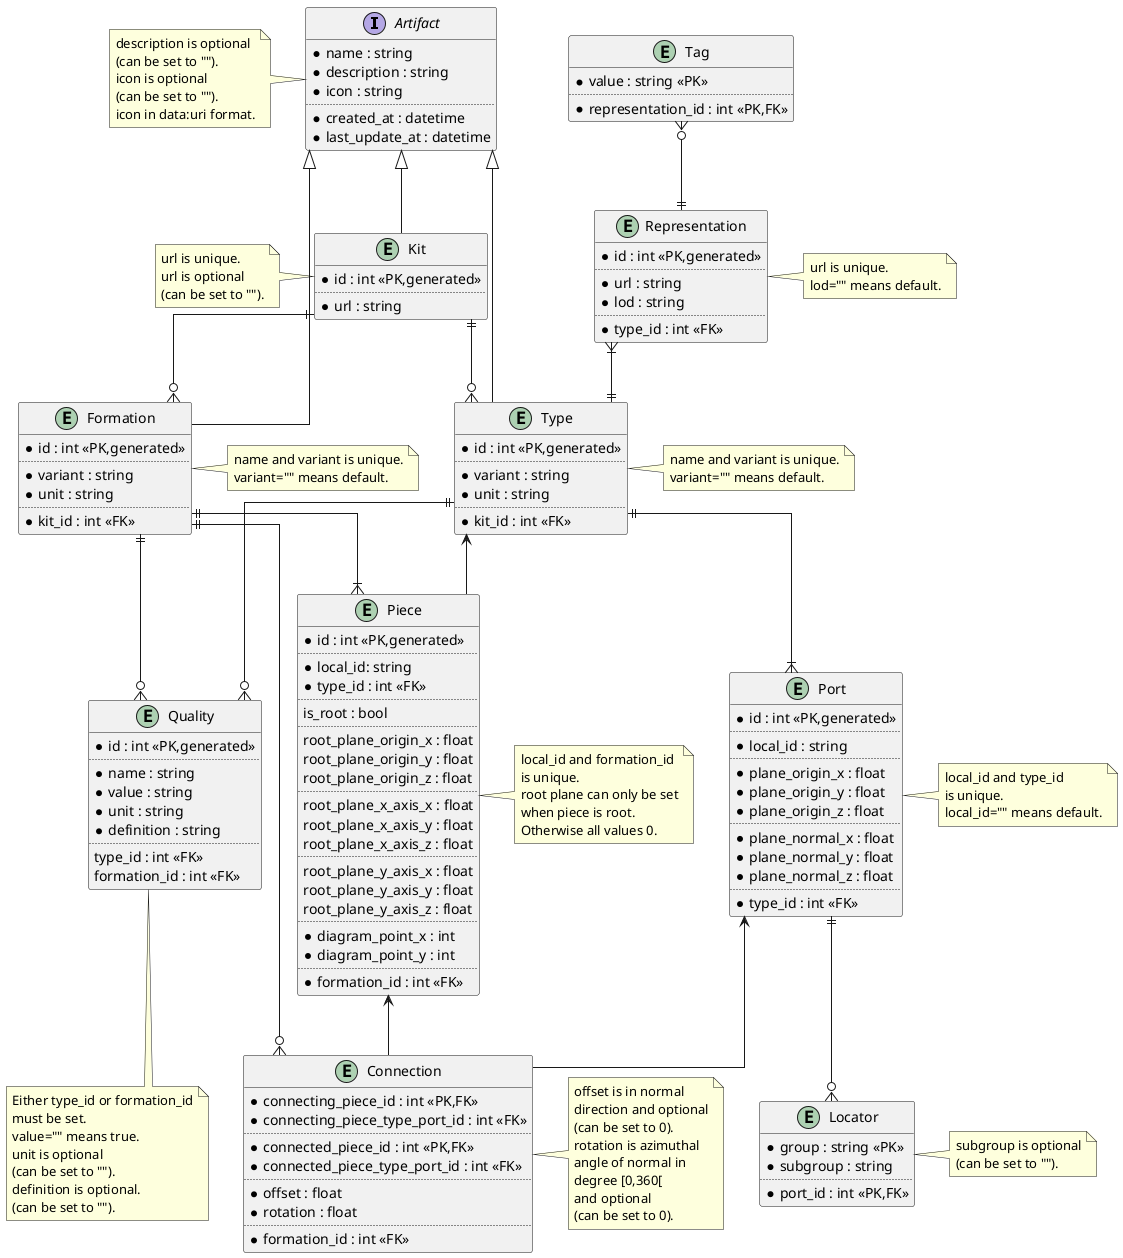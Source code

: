 @startuml "data architecture"
skinparam linetype ortho

interface Artifact {
    *name : string
    *description : string
    *icon : string
    ..
    *created_at : datetime
    *last_update_at : datetime
}
note left of Artifact
    description is optional
    (can be set to "").
    icon is optional
    (can be set to "").
    icon in data:uri format.
end note

entity Kit {
    *id : int <<PK,generated>> 
    ..
    *url : string
}
note left of Kit
    url is unique.
    url is optional
    (can be set to "").
end note

entity Type {
    *id : int <<PK,generated>>
    ..
    *variant : string
    *unit : string
    ..
    *kit_id : int <<FK>>
}
note right of Type
    name and variant is unique.
    variant="" means default.
end note

entity Representation {
    *id : int <<PK,generated>>
    ..
    *url : string
    *lod : string
    ..
    *type_id : int <<FK>>
}
note right of Representation
    url is unique.
    lod="" means default.
end note

entity Tag {
    *value : string <<PK>>
    ..
    *representation_id : int <<PK,FK>>
}

entity Port {
    *id : int <<PK,generated>>
    ..
    *local_id : string
    ..
    *plane_origin_x : float
    *plane_origin_y : float
    *plane_origin_z : float
    ..
    *plane_normal_x : float
    *plane_normal_y : float
    *plane_normal_z : float
    ..
    *type_id : int <<FK>>
}
note right of Port
    local_id and type_id
    is unique.
    local_id="" means default.
end note

entity Quality {
    *id : int <<PK,generated>>
    ..
    *name : string
    *value : string
    *unit : string
    *definition : string
    ..
    type_id : int <<FK>>
    formation_id : int <<FK>>
}
note bottom of Quality
    Either type_id or formation_id
    must be set.
    value="" means true.
    unit is optional
    (can be set to "").
    definition is optional.
    (can be set to "").
end note


entity Locator {
    *group : string <<PK>>
    *subgroup : string
    ..
    *port_id : int <<PK,FK>>
}
note right of Locator
    subgroup is optional
    (can be set to "").
end note

entity Piece{
    *id : int <<PK,generated>>
    ..
    *local_id: string
    *type_id : int <<FK>>
    ..
    is_root : bool
    ..
    root_plane_origin_x : float
    root_plane_origin_y : float
    root_plane_origin_z : float
    ..
    root_plane_x_axis_x : float
    root_plane_x_axis_y : float
    root_plane_x_axis_z : float
    ..
    root_plane_y_axis_x : float
    root_plane_y_axis_y : float
    root_plane_y_axis_z : float
    ..
    *diagram_point_x : int
    *diagram_point_y : int
    ..
    *formation_id : int <<FK>>
}
note right of Piece
    local_id and formation_id
    is unique.
    root plane can only be set
    when piece is root.
    Otherwise all values 0.
end note

entity Connection {
    *connecting_piece_id : int <<PK,FK>>
    *connecting_piece_type_port_id : int <<FK>>
    ..
    *connected_piece_id : int <<PK,FK>>
    *connected_piece_type_port_id : int <<FK>>
    ..
    *offset : float
    *rotation : float
    ..
    *formation_id : int <<FK>>
}
note right of Connection
    offset is in normal 
    direction and optional
    (can be set to 0).
    rotation is azimuthal
    angle of normal in
    degree [0,360[
    and optional
    (can be set to 0). 
end note

entity Formation {
    *id : int <<PK,generated>>
    ..
    *variant : string
    *unit : string
    ..
    *kit_id : int <<FK>>
}
note right of Formation
    name and variant is unique.
    variant="" means default.
end note

Kit ||--o{ Formation
Kit ||--o{ Type 
Tag }o--|| Representation
Representation }|--|| Type
Type ||--|{ Port
Type ||--o{ Quality
Formation ||--|{ Piece
Formation ||--o{ Connection
Formation ||--o{ Quality
Port ||--o{  Locator
Type <-- Piece
Piece <-- Connection
Port <-- Connection

Artifact <|-- Kit
Artifact <|-- Formation
Artifact <|-- Type

@enduml